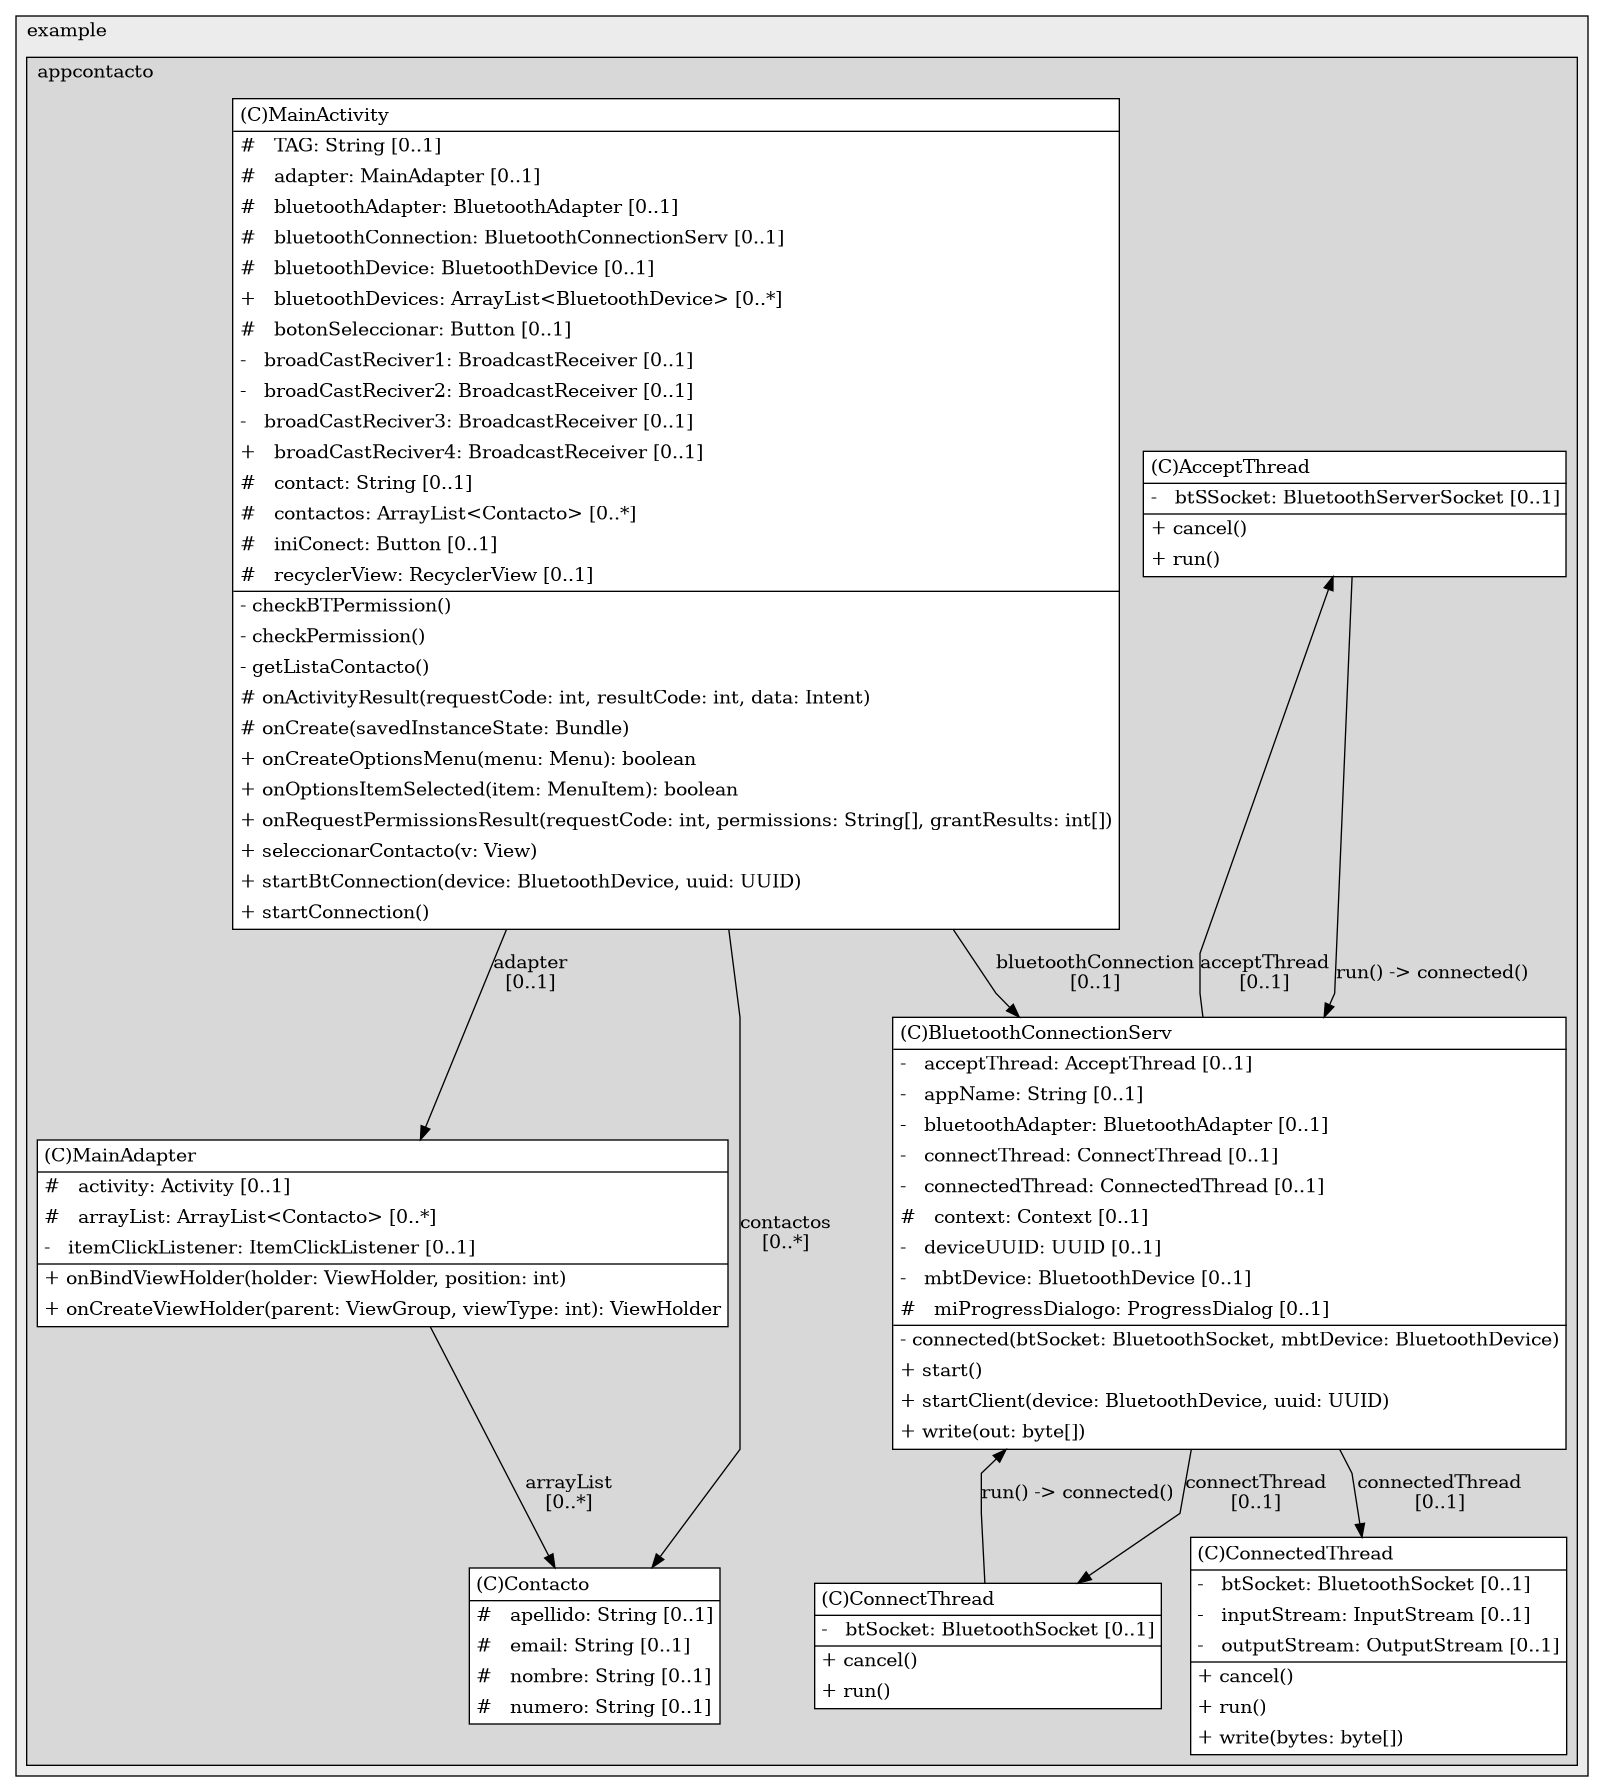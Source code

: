 @startuml

/' diagram meta data start
config=StructureConfiguration;
{
  "projectClassification": {
    "searchMode": "OpenProject", // OpenProject, AllProjects
    "includedProjects": "",
    "pathEndKeywords": "*.impl",
    "isClientPath": "",
    "isClientName": "",
    "isTestPath": "",
    "isTestName": "",
    "isMappingPath": "",
    "isMappingName": "",
    "isDataAccessPath": "",
    "isDataAccessName": "",
    "isDataStructurePath": "",
    "isDataStructureName": "",
    "isInterfaceStructuresPath": "",
    "isInterfaceStructuresName": "",
    "isEntryPointPath": "",
    "isEntryPointName": "",
    "treatFinalFieldsAsMandatory": false
  },
  "graphRestriction": {
    "classPackageExcludeFilter": "",
    "classPackageIncludeFilter": "",
    "classNameExcludeFilter": "",
    "classNameIncludeFilter": "",
    "methodNameExcludeFilter": "",
    "methodNameIncludeFilter": "",
    "removeByInheritance": "", // inheritance/annotation based filtering is done in a second step
    "removeByAnnotation": "",
    "removeByClassPackage": "", // cleanup the graph after inheritance/annotation based filtering is done
    "removeByClassName": "",
    "cutMappings": false,
    "cutEnum": true,
    "cutTests": true,
    "cutClient": true,
    "cutDataAccess": false,
    "cutInterfaceStructures": false,
    "cutDataStructures": false,
    "cutGetterAndSetter": true,
    "cutConstructors": true
  },
  "graphTraversal": {
    "forwardDepth": 6,
    "backwardDepth": 6,
    "classPackageExcludeFilter": "",
    "classPackageIncludeFilter": "",
    "classNameExcludeFilter": "",
    "classNameIncludeFilter": "",
    "methodNameExcludeFilter": "",
    "methodNameIncludeFilter": "",
    "hideMappings": false,
    "hideDataStructures": false,
    "hidePrivateMethods": true,
    "hideInterfaceCalls": true, // indirection: implementation -> interface (is hidden) -> implementation
    "onlyShowApplicationEntryPoints": false, // root node is included
    "useMethodCallsForStructureDiagram": "ForwardOnly" // ForwardOnly, BothDirections, No
  },
  "details": {
    "aggregation": "GroupByClass", // ByClass, GroupByClass, None
    "showClassGenericTypes": true,
    "showMethods": true,
    "showMethodParameterNames": true,
    "showMethodParameterTypes": true,
    "showMethodReturnType": true,
    "showPackageLevels": 2,
    "showDetailedClassStructure": true
  },
  "rootClass": "com.example.appcontacto.MainActivity",
  "extensionCallbackMethod": "" // qualified.class.name#methodName - signature: public static String method(String)
}
diagram meta data end '/



digraph g {
    rankdir="TB"
    splines=polyline
    

'nodes 
subgraph cluster_1322970774 { 
   	label=example
	labeljust=l
	fillcolor="#ececec"
	style=filled
   
   subgraph cluster_2564844 { 
   	label=appcontacto
	labeljust=l
	fillcolor="#d8d8d8"
	style=filled
   
   AcceptThread863699027[
	label=<<TABLE BORDER="1" CELLBORDER="0" CELLPADDING="4" CELLSPACING="0">
<TR><TD ALIGN="LEFT" >(C)AcceptThread</TD></TR>
<HR/>
<TR><TD ALIGN="LEFT" >-   btSSocket: BluetoothServerSocket [0..1]</TD></TR>
<HR/>
<TR><TD ALIGN="LEFT" >+ cancel()</TD></TR>
<TR><TD ALIGN="LEFT" >+ run()</TD></TR>
</TABLE>>
	style=filled
	margin=0
	shape=plaintext
	fillcolor="#FFFFFF"
];

BluetoothConnectionServ25583359[
	label=<<TABLE BORDER="1" CELLBORDER="0" CELLPADDING="4" CELLSPACING="0">
<TR><TD ALIGN="LEFT" >(C)BluetoothConnectionServ</TD></TR>
<HR/>
<TR><TD ALIGN="LEFT" >-   acceptThread: AcceptThread [0..1]</TD></TR>
<TR><TD ALIGN="LEFT" >-   appName: String [0..1]</TD></TR>
<TR><TD ALIGN="LEFT" >-   bluetoothAdapter: BluetoothAdapter [0..1]</TD></TR>
<TR><TD ALIGN="LEFT" >-   connectThread: ConnectThread [0..1]</TD></TR>
<TR><TD ALIGN="LEFT" >-   connectedThread: ConnectedThread [0..1]</TD></TR>
<TR><TD ALIGN="LEFT" >#   context: Context [0..1]</TD></TR>
<TR><TD ALIGN="LEFT" >-   deviceUUID: UUID [0..1]</TD></TR>
<TR><TD ALIGN="LEFT" >-   mbtDevice: BluetoothDevice [0..1]</TD></TR>
<TR><TD ALIGN="LEFT" >#   miProgressDialogo: ProgressDialog [0..1]</TD></TR>
<HR/>
<TR><TD ALIGN="LEFT" >- connected(btSocket: BluetoothSocket, mbtDevice: BluetoothDevice)</TD></TR>
<TR><TD ALIGN="LEFT" >+ start()</TD></TR>
<TR><TD ALIGN="LEFT" >+ startClient(device: BluetoothDevice, uuid: UUID)</TD></TR>
<TR><TD ALIGN="LEFT" >+ write(out: byte[])</TD></TR>
</TABLE>>
	style=filled
	margin=0
	shape=plaintext
	fillcolor="#FFFFFF"
];

ConnectThread863699027[
	label=<<TABLE BORDER="1" CELLBORDER="0" CELLPADDING="4" CELLSPACING="0">
<TR><TD ALIGN="LEFT" >(C)ConnectThread</TD></TR>
<HR/>
<TR><TD ALIGN="LEFT" >-   btSocket: BluetoothSocket [0..1]</TD></TR>
<HR/>
<TR><TD ALIGN="LEFT" >+ cancel()</TD></TR>
<TR><TD ALIGN="LEFT" >+ run()</TD></TR>
</TABLE>>
	style=filled
	margin=0
	shape=plaintext
	fillcolor="#FFFFFF"
];

ConnectedThread863699027[
	label=<<TABLE BORDER="1" CELLBORDER="0" CELLPADDING="4" CELLSPACING="0">
<TR><TD ALIGN="LEFT" >(C)ConnectedThread</TD></TR>
<HR/>
<TR><TD ALIGN="LEFT" >-   btSocket: BluetoothSocket [0..1]</TD></TR>
<TR><TD ALIGN="LEFT" >-   inputStream: InputStream [0..1]</TD></TR>
<TR><TD ALIGN="LEFT" >-   outputStream: OutputStream [0..1]</TD></TR>
<HR/>
<TR><TD ALIGN="LEFT" >+ cancel()</TD></TR>
<TR><TD ALIGN="LEFT" >+ run()</TD></TR>
<TR><TD ALIGN="LEFT" >+ write(bytes: byte[])</TD></TR>
</TABLE>>
	style=filled
	margin=0
	shape=plaintext
	fillcolor="#FFFFFF"
];

Contacto25583359[
	label=<<TABLE BORDER="1" CELLBORDER="0" CELLPADDING="4" CELLSPACING="0">
<TR><TD ALIGN="LEFT" >(C)Contacto</TD></TR>
<HR/>
<TR><TD ALIGN="LEFT" >#   apellido: String [0..1]</TD></TR>
<TR><TD ALIGN="LEFT" >#   email: String [0..1]</TD></TR>
<TR><TD ALIGN="LEFT" >#   nombre: String [0..1]</TD></TR>
<TR><TD ALIGN="LEFT" >#   numero: String [0..1]</TD></TR>
</TABLE>>
	style=filled
	margin=0
	shape=plaintext
	fillcolor="#FFFFFF"
];

MainActivity25583359[
	label=<<TABLE BORDER="1" CELLBORDER="0" CELLPADDING="4" CELLSPACING="0">
<TR><TD ALIGN="LEFT" >(C)MainActivity</TD></TR>
<HR/>
<TR><TD ALIGN="LEFT" >#   TAG: String [0..1]</TD></TR>
<TR><TD ALIGN="LEFT" >#   adapter: MainAdapter [0..1]</TD></TR>
<TR><TD ALIGN="LEFT" >#   bluetoothAdapter: BluetoothAdapter [0..1]</TD></TR>
<TR><TD ALIGN="LEFT" >#   bluetoothConnection: BluetoothConnectionServ [0..1]</TD></TR>
<TR><TD ALIGN="LEFT" >#   bluetoothDevice: BluetoothDevice [0..1]</TD></TR>
<TR><TD ALIGN="LEFT" >+   bluetoothDevices: ArrayList&lt;BluetoothDevice&gt; [0..*]</TD></TR>
<TR><TD ALIGN="LEFT" >#   botonSeleccionar: Button [0..1]</TD></TR>
<TR><TD ALIGN="LEFT" >-   broadCastReciver1: BroadcastReceiver [0..1]</TD></TR>
<TR><TD ALIGN="LEFT" >-   broadCastReciver2: BroadcastReceiver [0..1]</TD></TR>
<TR><TD ALIGN="LEFT" >-   broadCastReciver3: BroadcastReceiver [0..1]</TD></TR>
<TR><TD ALIGN="LEFT" >+   broadCastReciver4: BroadcastReceiver [0..1]</TD></TR>
<TR><TD ALIGN="LEFT" >#   contact: String [0..1]</TD></TR>
<TR><TD ALIGN="LEFT" >#   contactos: ArrayList&lt;Contacto&gt; [0..*]</TD></TR>
<TR><TD ALIGN="LEFT" >#   iniConect: Button [0..1]</TD></TR>
<TR><TD ALIGN="LEFT" >#   recyclerView: RecyclerView [0..1]</TD></TR>
<HR/>
<TR><TD ALIGN="LEFT" >- checkBTPermission()</TD></TR>
<TR><TD ALIGN="LEFT" >- checkPermission()</TD></TR>
<TR><TD ALIGN="LEFT" >- getListaContacto()</TD></TR>
<TR><TD ALIGN="LEFT" ># onActivityResult(requestCode: int, resultCode: int, data: Intent)</TD></TR>
<TR><TD ALIGN="LEFT" ># onCreate(savedInstanceState: Bundle)</TD></TR>
<TR><TD ALIGN="LEFT" >+ onCreateOptionsMenu(menu: Menu): boolean</TD></TR>
<TR><TD ALIGN="LEFT" >+ onOptionsItemSelected(item: MenuItem): boolean</TD></TR>
<TR><TD ALIGN="LEFT" >+ onRequestPermissionsResult(requestCode: int, permissions: String[], grantResults: int[])</TD></TR>
<TR><TD ALIGN="LEFT" >+ seleccionarContacto(v: View)</TD></TR>
<TR><TD ALIGN="LEFT" >+ startBtConnection(device: BluetoothDevice, uuid: UUID)</TD></TR>
<TR><TD ALIGN="LEFT" >+ startConnection()</TD></TR>
</TABLE>>
	style=filled
	margin=0
	shape=plaintext
	fillcolor="#FFFFFF"
];

MainAdapter25583359[
	label=<<TABLE BORDER="1" CELLBORDER="0" CELLPADDING="4" CELLSPACING="0">
<TR><TD ALIGN="LEFT" >(C)MainAdapter</TD></TR>
<HR/>
<TR><TD ALIGN="LEFT" >#   activity: Activity [0..1]</TD></TR>
<TR><TD ALIGN="LEFT" >#   arrayList: ArrayList&lt;Contacto&gt; [0..*]</TD></TR>
<TR><TD ALIGN="LEFT" >-   itemClickListener: ItemClickListener [0..1]</TD></TR>
<HR/>
<TR><TD ALIGN="LEFT" >+ onBindViewHolder(holder: ViewHolder, position: int)</TD></TR>
<TR><TD ALIGN="LEFT" >+ onCreateViewHolder(parent: ViewGroup, viewType: int): ViewHolder</TD></TR>
</TABLE>>
	style=filled
	margin=0
	shape=plaintext
	fillcolor="#FFFFFF"
];
} 
} 

'edges    
AcceptThread863699027 -> BluetoothConnectionServ25583359[label="run() -> connected()"];
BluetoothConnectionServ25583359 -> AcceptThread863699027[label="acceptThread
[0..1]"];
BluetoothConnectionServ25583359 -> ConnectThread863699027[label="connectThread
[0..1]"];
BluetoothConnectionServ25583359 -> ConnectedThread863699027[label="connectedThread
[0..1]"];
ConnectThread863699027 -> BluetoothConnectionServ25583359[label="run() -> connected()"];
MainActivity25583359 -> BluetoothConnectionServ25583359[label="bluetoothConnection
[0..1]"];
MainActivity25583359 -> Contacto25583359[label="contactos
[0..*]"];
MainActivity25583359 -> MainAdapter25583359[label="adapter
[0..1]"];
MainAdapter25583359 -> Contacto25583359[label="arrayList
[0..*]"];
    
}
@enduml